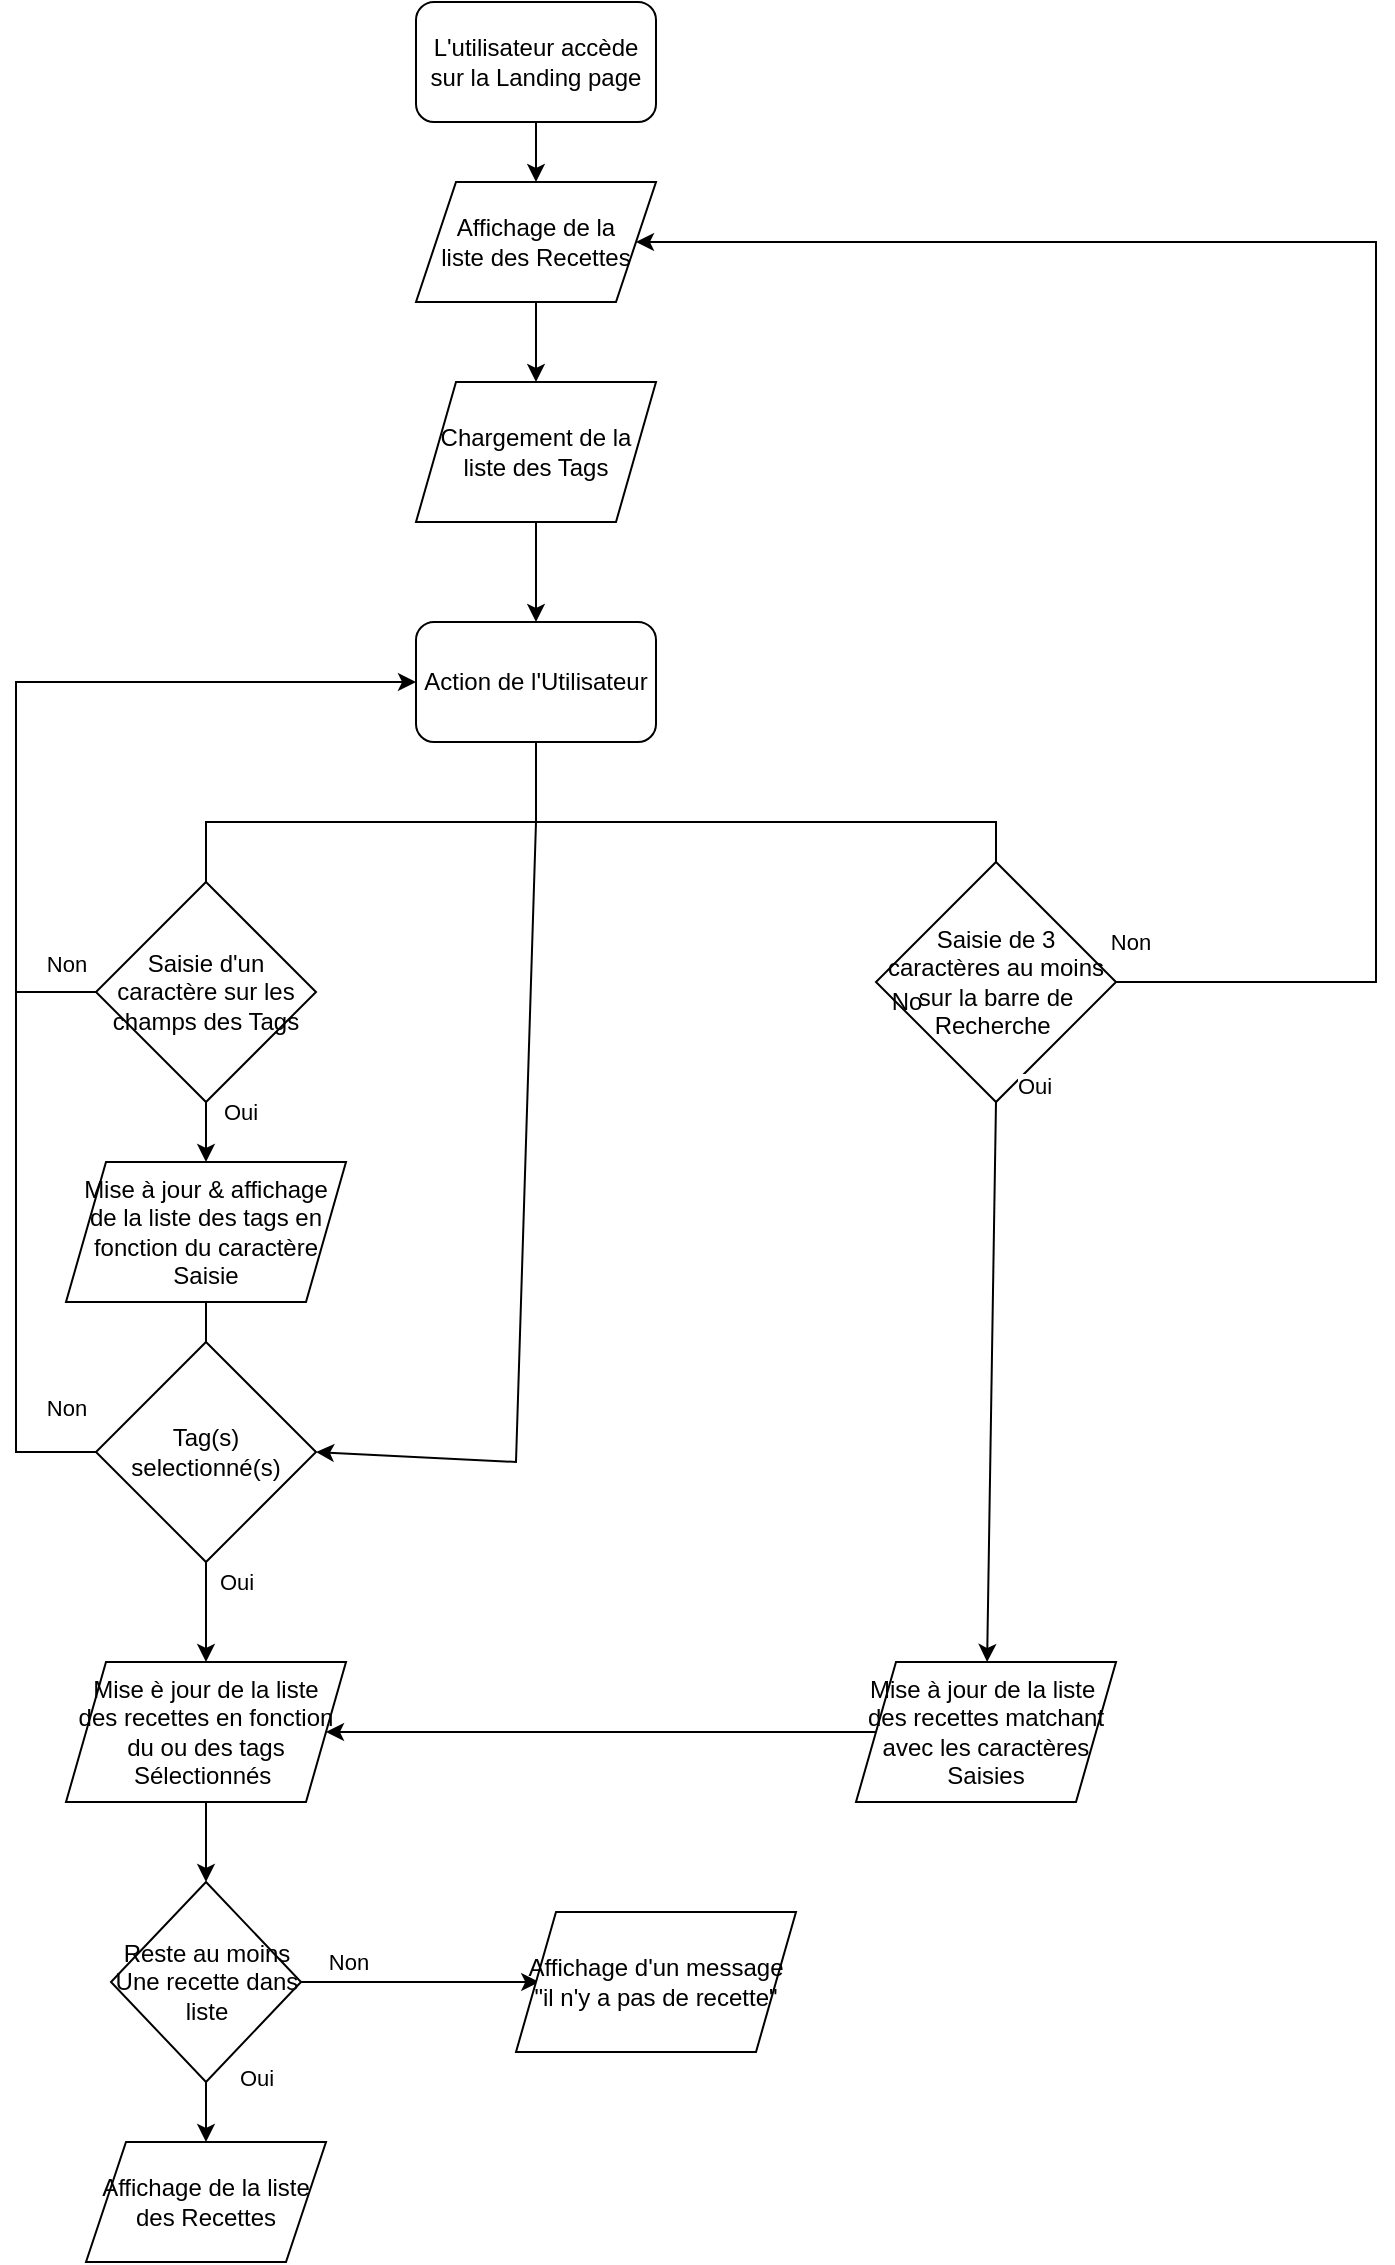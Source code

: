 <mxfile version="19.0.0" type="github">
  <diagram id="-a1fJrtmiVYJqWQ7TTML" name="Page-1">
    <mxGraphModel dx="1038" dy="579" grid="1" gridSize="10" guides="1" tooltips="1" connect="1" arrows="1" fold="1" page="1" pageScale="1" pageWidth="827" pageHeight="1169" math="0" shadow="0">
      <root>
        <mxCell id="0" />
        <mxCell id="1" parent="0" />
        <mxCell id="l3s5LmeQVraJp4XUyv6A-1" value="L&#39;utilisateur accède&lt;br&gt;sur la Landing page" style="rounded=1;whiteSpace=wrap;html=1;" vertex="1" parent="1">
          <mxGeometry x="230" y="30" width="120" height="60" as="geometry" />
        </mxCell>
        <mxCell id="l3s5LmeQVraJp4XUyv6A-2" value="" style="endArrow=classic;html=1;rounded=0;exitX=0.5;exitY=1;exitDx=0;exitDy=0;" edge="1" parent="1" source="l3s5LmeQVraJp4XUyv6A-1" target="l3s5LmeQVraJp4XUyv6A-3">
          <mxGeometry width="50" height="50" relative="1" as="geometry">
            <mxPoint x="390" y="320" as="sourcePoint" />
            <mxPoint x="290" y="140" as="targetPoint" />
          </mxGeometry>
        </mxCell>
        <mxCell id="l3s5LmeQVraJp4XUyv6A-3" value="Affichage de la&lt;br&gt;liste des Recettes" style="shape=parallelogram;perimeter=parallelogramPerimeter;whiteSpace=wrap;html=1;fixedSize=1;" vertex="1" parent="1">
          <mxGeometry x="230" y="120" width="120" height="60" as="geometry" />
        </mxCell>
        <mxCell id="l3s5LmeQVraJp4XUyv6A-4" value="" style="endArrow=classic;html=1;rounded=0;exitX=0.5;exitY=1;exitDx=0;exitDy=0;entryX=0.5;entryY=0;entryDx=0;entryDy=0;" edge="1" parent="1" source="l3s5LmeQVraJp4XUyv6A-3" target="l3s5LmeQVraJp4XUyv6A-8">
          <mxGeometry width="50" height="50" relative="1" as="geometry">
            <mxPoint x="390" y="310" as="sourcePoint" />
            <mxPoint x="190" y="230" as="targetPoint" />
          </mxGeometry>
        </mxCell>
        <mxCell id="l3s5LmeQVraJp4XUyv6A-5" value="Action de l&#39;Utilisateur" style="rounded=1;whiteSpace=wrap;html=1;" vertex="1" parent="1">
          <mxGeometry x="230" y="340" width="120" height="60" as="geometry" />
        </mxCell>
        <mxCell id="l3s5LmeQVraJp4XUyv6A-8" value="Chargement de la&lt;br&gt;liste des Tags" style="shape=parallelogram;perimeter=parallelogramPerimeter;whiteSpace=wrap;html=1;fixedSize=1;" vertex="1" parent="1">
          <mxGeometry x="230" y="220" width="120" height="70" as="geometry" />
        </mxCell>
        <mxCell id="l3s5LmeQVraJp4XUyv6A-9" value="" style="endArrow=classic;html=1;rounded=0;exitX=0.5;exitY=1;exitDx=0;exitDy=0;entryX=0.5;entryY=0;entryDx=0;entryDy=0;" edge="1" parent="1" source="l3s5LmeQVraJp4XUyv6A-8" target="l3s5LmeQVraJp4XUyv6A-5">
          <mxGeometry width="50" height="50" relative="1" as="geometry">
            <mxPoint x="390" y="300" as="sourcePoint" />
            <mxPoint x="440" y="250" as="targetPoint" />
          </mxGeometry>
        </mxCell>
        <mxCell id="l3s5LmeQVraJp4XUyv6A-10" value="" style="endArrow=none;html=1;rounded=0;exitX=0.5;exitY=1;exitDx=0;exitDy=0;entryX=0.5;entryY=0;entryDx=0;entryDy=0;" edge="1" parent="1" source="l3s5LmeQVraJp4XUyv6A-5" target="l3s5LmeQVraJp4XUyv6A-16">
          <mxGeometry width="50" height="50" relative="1" as="geometry">
            <mxPoint x="390" y="300" as="sourcePoint" />
            <mxPoint x="160" y="480" as="targetPoint" />
            <Array as="points">
              <mxPoint x="290" y="440" />
              <mxPoint x="125" y="440" />
            </Array>
          </mxGeometry>
        </mxCell>
        <mxCell id="l3s5LmeQVraJp4XUyv6A-11" value="" style="endArrow=none;html=1;rounded=0;entryX=0.5;entryY=0;entryDx=0;entryDy=0;" edge="1" parent="1" target="l3s5LmeQVraJp4XUyv6A-12">
          <mxGeometry width="50" height="50" relative="1" as="geometry">
            <mxPoint x="290" y="440" as="sourcePoint" />
            <mxPoint x="400" y="480" as="targetPoint" />
            <Array as="points">
              <mxPoint x="520" y="440" />
            </Array>
          </mxGeometry>
        </mxCell>
        <mxCell id="l3s5LmeQVraJp4XUyv6A-12" value="Saisie de 3 caractères au moins sur la barre de Recherche&amp;nbsp;" style="rhombus;whiteSpace=wrap;html=1;" vertex="1" parent="1">
          <mxGeometry x="460" y="460" width="120" height="120" as="geometry" />
        </mxCell>
        <mxCell id="l3s5LmeQVraJp4XUyv6A-13" value="" style="endArrow=classic;html=1;rounded=0;exitX=1;exitY=0.5;exitDx=0;exitDy=0;entryX=1;entryY=0.5;entryDx=0;entryDy=0;" edge="1" parent="1" source="l3s5LmeQVraJp4XUyv6A-12" target="l3s5LmeQVraJp4XUyv6A-3">
          <mxGeometry width="50" height="50" relative="1" as="geometry">
            <mxPoint x="390" y="370" as="sourcePoint" />
            <mxPoint x="520" y="150" as="targetPoint" />
            <Array as="points">
              <mxPoint x="710" y="520" />
              <mxPoint x="710" y="150" />
            </Array>
          </mxGeometry>
        </mxCell>
        <mxCell id="zr_pxFgucftl4YlPrD-Z-30" value="Non" style="edgeLabel;html=1;align=center;verticalAlign=middle;resizable=0;points=[];" vertex="1" connectable="0" parent="l3s5LmeQVraJp4XUyv6A-13">
          <mxGeometry x="-0.785" relative="1" as="geometry">
            <mxPoint x="-87" y="-20" as="offset" />
          </mxGeometry>
        </mxCell>
        <mxCell id="l3s5LmeQVraJp4XUyv6A-15" value="No" style="text;html=1;align=center;verticalAlign=middle;resizable=0;points=[];autosize=1;strokeColor=none;fillColor=none;" vertex="1" parent="1">
          <mxGeometry x="460" y="520" width="30" height="20" as="geometry" />
        </mxCell>
        <mxCell id="l3s5LmeQVraJp4XUyv6A-16" value="Saisie d&#39;un caractère sur les champs des Tags" style="rhombus;whiteSpace=wrap;html=1;" vertex="1" parent="1">
          <mxGeometry x="70" y="470" width="110" height="110" as="geometry" />
        </mxCell>
        <mxCell id="l3s5LmeQVraJp4XUyv6A-17" value="" style="endArrow=classic;html=1;rounded=0;exitX=0;exitY=0.5;exitDx=0;exitDy=0;entryX=0;entryY=0.5;entryDx=0;entryDy=0;" edge="1" parent="1" source="l3s5LmeQVraJp4XUyv6A-16" target="l3s5LmeQVraJp4XUyv6A-5">
          <mxGeometry width="50" height="50" relative="1" as="geometry">
            <mxPoint x="390" y="550" as="sourcePoint" />
            <mxPoint x="60" y="360" as="targetPoint" />
            <Array as="points">
              <mxPoint x="30" y="525" />
              <mxPoint x="30" y="370" />
            </Array>
          </mxGeometry>
        </mxCell>
        <mxCell id="l3s5LmeQVraJp4XUyv6A-19" value="Non" style="edgeLabel;html=1;align=center;verticalAlign=middle;resizable=0;points=[];" vertex="1" connectable="0" parent="l3s5LmeQVraJp4XUyv6A-17">
          <mxGeometry x="-0.698" y="-3" relative="1" as="geometry">
            <mxPoint x="22" y="5" as="offset" />
          </mxGeometry>
        </mxCell>
        <mxCell id="l3s5LmeQVraJp4XUyv6A-20" value="" style="endArrow=classic;html=1;rounded=0;exitX=0.5;exitY=1;exitDx=0;exitDy=0;entryX=0.5;entryY=0;entryDx=0;entryDy=0;" edge="1" parent="1" source="l3s5LmeQVraJp4XUyv6A-16" target="zr_pxFgucftl4YlPrD-Z-3">
          <mxGeometry width="50" height="50" relative="1" as="geometry">
            <mxPoint x="390" y="750" as="sourcePoint" />
            <mxPoint x="125" y="660" as="targetPoint" />
          </mxGeometry>
        </mxCell>
        <mxCell id="l3s5LmeQVraJp4XUyv6A-21" value="Oui" style="edgeLabel;html=1;align=center;verticalAlign=middle;resizable=0;points=[];" vertex="1" connectable="0" parent="l3s5LmeQVraJp4XUyv6A-20">
          <mxGeometry x="-0.281" y="1" relative="1" as="geometry">
            <mxPoint x="16" y="-6" as="offset" />
          </mxGeometry>
        </mxCell>
        <mxCell id="zr_pxFgucftl4YlPrD-Z-1" value="" style="endArrow=classic;html=1;rounded=0;exitX=0.5;exitY=1;exitDx=0;exitDy=0;" edge="1" parent="1" source="l3s5LmeQVraJp4XUyv6A-12" target="zr_pxFgucftl4YlPrD-Z-9">
          <mxGeometry width="50" height="50" relative="1" as="geometry">
            <mxPoint x="390" y="750" as="sourcePoint" />
            <mxPoint x="520" y="690" as="targetPoint" />
          </mxGeometry>
        </mxCell>
        <mxCell id="zr_pxFgucftl4YlPrD-Z-2" value="Oui" style="edgeLabel;html=1;align=center;verticalAlign=middle;resizable=0;points=[];" vertex="1" connectable="0" parent="zr_pxFgucftl4YlPrD-Z-1">
          <mxGeometry x="-0.48" y="-1" relative="1" as="geometry">
            <mxPoint x="21" y="-81" as="offset" />
          </mxGeometry>
        </mxCell>
        <mxCell id="zr_pxFgucftl4YlPrD-Z-3" value="Mise à jour &amp;amp; affichage de la liste des tags en fonction du caractère Saisie" style="shape=parallelogram;perimeter=parallelogramPerimeter;whiteSpace=wrap;html=1;fixedSize=1;" vertex="1" parent="1">
          <mxGeometry x="55" y="610" width="140" height="70" as="geometry" />
        </mxCell>
        <mxCell id="zr_pxFgucftl4YlPrD-Z-7" value="" style="endArrow=classic;html=1;rounded=0;entryX=1;entryY=0.5;entryDx=0;entryDy=0;" edge="1" parent="1" target="zr_pxFgucftl4YlPrD-Z-19">
          <mxGeometry width="50" height="50" relative="1" as="geometry">
            <mxPoint x="290" y="440" as="sourcePoint" />
            <mxPoint x="180" y="840" as="targetPoint" />
            <Array as="points">
              <mxPoint x="280" y="760" />
            </Array>
          </mxGeometry>
        </mxCell>
        <mxCell id="zr_pxFgucftl4YlPrD-Z-8" value="" style="endArrow=classic;html=1;rounded=0;exitX=0.5;exitY=1;exitDx=0;exitDy=0;entryX=0.5;entryY=0;entryDx=0;entryDy=0;" edge="1" parent="1" source="zr_pxFgucftl4YlPrD-Z-3" target="zr_pxFgucftl4YlPrD-Z-19">
          <mxGeometry width="50" height="50" relative="1" as="geometry">
            <mxPoint x="520" y="820" as="sourcePoint" />
            <mxPoint x="80" y="865" as="targetPoint" />
            <Array as="points">
              <mxPoint x="125" y="800" />
            </Array>
          </mxGeometry>
        </mxCell>
        <mxCell id="zr_pxFgucftl4YlPrD-Z-9" value="Mise à jour de la liste&amp;nbsp;&lt;br&gt;des recettes matchant avec les caractères Saisies" style="shape=parallelogram;perimeter=parallelogramPerimeter;whiteSpace=wrap;html=1;fixedSize=1;" vertex="1" parent="1">
          <mxGeometry x="450" y="860" width="130" height="70" as="geometry" />
        </mxCell>
        <mxCell id="zr_pxFgucftl4YlPrD-Z-33" value="" style="edgeStyle=orthogonalEdgeStyle;rounded=0;orthogonalLoop=1;jettySize=auto;html=1;" edge="1" parent="1" source="zr_pxFgucftl4YlPrD-Z-11" target="zr_pxFgucftl4YlPrD-Z-31">
          <mxGeometry relative="1" as="geometry" />
        </mxCell>
        <mxCell id="zr_pxFgucftl4YlPrD-Z-11" value="Mise è jour de la liste&lt;br&gt;des recettes en fonction du ou des tags Sélectionnés&amp;nbsp;" style="shape=parallelogram;perimeter=parallelogramPerimeter;whiteSpace=wrap;html=1;fixedSize=1;" vertex="1" parent="1">
          <mxGeometry x="55" y="860" width="140" height="70" as="geometry" />
        </mxCell>
        <mxCell id="zr_pxFgucftl4YlPrD-Z-12" value="" style="endArrow=classic;html=1;rounded=0;exitX=0;exitY=0.5;exitDx=0;exitDy=0;entryX=1;entryY=0.5;entryDx=0;entryDy=0;" edge="1" parent="1" source="zr_pxFgucftl4YlPrD-Z-9" target="zr_pxFgucftl4YlPrD-Z-11">
          <mxGeometry width="50" height="50" relative="1" as="geometry">
            <mxPoint x="560" y="810" as="sourcePoint" />
            <mxPoint x="520" y="1000" as="targetPoint" />
            <Array as="points" />
          </mxGeometry>
        </mxCell>
        <mxCell id="zr_pxFgucftl4YlPrD-Z-16" value="" style="endArrow=classic;html=1;rounded=0;exitX=0.5;exitY=1;exitDx=0;exitDy=0;" edge="1" parent="1" source="zr_pxFgucftl4YlPrD-Z-19" target="zr_pxFgucftl4YlPrD-Z-11">
          <mxGeometry width="50" height="50" relative="1" as="geometry">
            <mxPoint x="630" y="860" as="sourcePoint" />
            <mxPoint x="720" y="860.5" as="targetPoint" />
          </mxGeometry>
        </mxCell>
        <mxCell id="zr_pxFgucftl4YlPrD-Z-25" value="Oui" style="edgeLabel;html=1;align=center;verticalAlign=middle;resizable=0;points=[];" vertex="1" connectable="0" parent="zr_pxFgucftl4YlPrD-Z-16">
          <mxGeometry x="0.309" y="-2" relative="1" as="geometry">
            <mxPoint x="17" y="-23" as="offset" />
          </mxGeometry>
        </mxCell>
        <mxCell id="zr_pxFgucftl4YlPrD-Z-19" value="Tag(s) selectionné(s)" style="rhombus;whiteSpace=wrap;html=1;" vertex="1" parent="1">
          <mxGeometry x="70" y="700" width="110" height="110" as="geometry" />
        </mxCell>
        <mxCell id="zr_pxFgucftl4YlPrD-Z-28" value="" style="endArrow=none;html=1;rounded=0;exitX=0;exitY=0.5;exitDx=0;exitDy=0;" edge="1" parent="1" source="zr_pxFgucftl4YlPrD-Z-19">
          <mxGeometry width="50" height="50" relative="1" as="geometry">
            <mxPoint x="40" y="800" as="sourcePoint" />
            <mxPoint x="30" y="510" as="targetPoint" />
            <Array as="points">
              <mxPoint x="30" y="755" />
            </Array>
          </mxGeometry>
        </mxCell>
        <mxCell id="zr_pxFgucftl4YlPrD-Z-29" value="Non" style="edgeLabel;html=1;align=center;verticalAlign=middle;resizable=0;points=[];" vertex="1" connectable="0" parent="zr_pxFgucftl4YlPrD-Z-28">
          <mxGeometry x="-0.426" y="1" relative="1" as="geometry">
            <mxPoint x="26" y="20" as="offset" />
          </mxGeometry>
        </mxCell>
        <mxCell id="zr_pxFgucftl4YlPrD-Z-36" value="" style="edgeStyle=orthogonalEdgeStyle;rounded=0;orthogonalLoop=1;jettySize=auto;html=1;exitX=0.974;exitY=0.5;exitDx=0;exitDy=0;exitPerimeter=0;entryX=0.083;entryY=0.5;entryDx=0;entryDy=0;entryPerimeter=0;" edge="1" parent="1" source="zr_pxFgucftl4YlPrD-Z-31" target="zr_pxFgucftl4YlPrD-Z-34">
          <mxGeometry relative="1" as="geometry" />
        </mxCell>
        <mxCell id="zr_pxFgucftl4YlPrD-Z-37" value="Non" style="edgeLabel;html=1;align=center;verticalAlign=middle;resizable=0;points=[];" vertex="1" connectable="0" parent="zr_pxFgucftl4YlPrD-Z-36">
          <mxGeometry x="0.28" y="2" relative="1" as="geometry">
            <mxPoint x="-52" y="-8" as="offset" />
          </mxGeometry>
        </mxCell>
        <mxCell id="zr_pxFgucftl4YlPrD-Z-39" value="" style="edgeStyle=orthogonalEdgeStyle;rounded=0;orthogonalLoop=1;jettySize=auto;html=1;" edge="1" parent="1" source="zr_pxFgucftl4YlPrD-Z-31" target="zr_pxFgucftl4YlPrD-Z-38">
          <mxGeometry relative="1" as="geometry" />
        </mxCell>
        <mxCell id="zr_pxFgucftl4YlPrD-Z-40" value="Oui" style="edgeLabel;html=1;align=center;verticalAlign=middle;resizable=0;points=[];" vertex="1" connectable="0" parent="zr_pxFgucftl4YlPrD-Z-39">
          <mxGeometry x="0.231" y="-3" relative="1" as="geometry">
            <mxPoint x="28" y="-13" as="offset" />
          </mxGeometry>
        </mxCell>
        <mxCell id="zr_pxFgucftl4YlPrD-Z-31" value="Reste au moins Une recette dans liste" style="rhombus;whiteSpace=wrap;html=1;" vertex="1" parent="1">
          <mxGeometry x="77.5" y="970" width="95" height="100" as="geometry" />
        </mxCell>
        <mxCell id="zr_pxFgucftl4YlPrD-Z-34" value="Affichage d&#39;un message &quot;il n&#39;y a pas de recette&quot;" style="shape=parallelogram;perimeter=parallelogramPerimeter;whiteSpace=wrap;html=1;fixedSize=1;" vertex="1" parent="1">
          <mxGeometry x="280" y="985" width="140" height="70" as="geometry" />
        </mxCell>
        <mxCell id="zr_pxFgucftl4YlPrD-Z-38" value="Affichage de la liste&lt;br&gt;des Recettes" style="shape=parallelogram;perimeter=parallelogramPerimeter;whiteSpace=wrap;html=1;fixedSize=1;" vertex="1" parent="1">
          <mxGeometry x="65" y="1100" width="120" height="60" as="geometry" />
        </mxCell>
      </root>
    </mxGraphModel>
  </diagram>
</mxfile>
